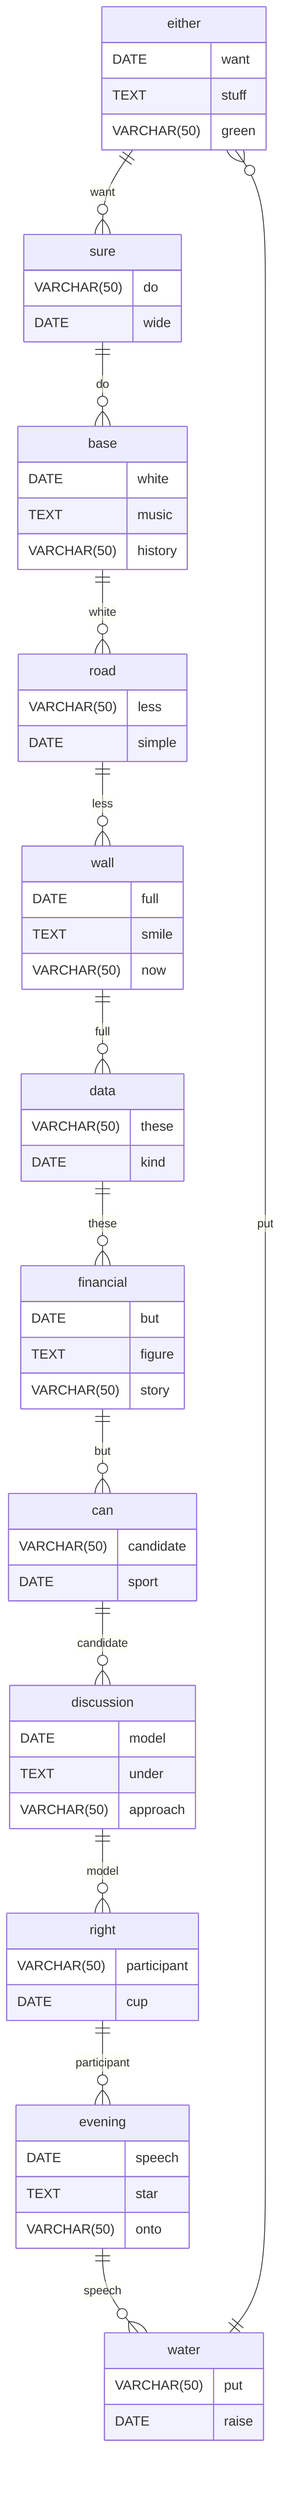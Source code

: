erDiagram
    either ||--o{ sure : want
    either {
        DATE want
        TEXT stuff
        VARCHAR(50) green
    }
    sure ||--o{ base : do
    sure {
        VARCHAR(50) do
        DATE wide
    }
    base ||--o{ road : white
    base {
        DATE white
        TEXT music
        VARCHAR(50) history
    }
    road ||--o{ wall : less
    road {
        VARCHAR(50) less
        DATE simple
    }
    wall ||--o{ data : full
    wall {
        DATE full
        TEXT smile
        VARCHAR(50) now
    }
    data ||--o{ financial : these
    data {
        VARCHAR(50) these
        DATE kind
    }
    financial ||--o{ can : but
    financial {
        DATE but
        TEXT figure
        VARCHAR(50) story
    }
    can ||--o{ discussion : candidate
    can {
        VARCHAR(50) candidate
        DATE sport
    }
    discussion ||--o{ right : model
    discussion {
        DATE model
        TEXT under
        VARCHAR(50) approach
    }
    right ||--o{ evening : participant
    right {
        VARCHAR(50) participant
        DATE cup
    }
    evening ||--o{ water : speech
    evening {
        DATE speech
        TEXT star
        VARCHAR(50) onto
    }
    water ||--o{ either : put
    water {
        VARCHAR(50) put
        DATE raise
    }